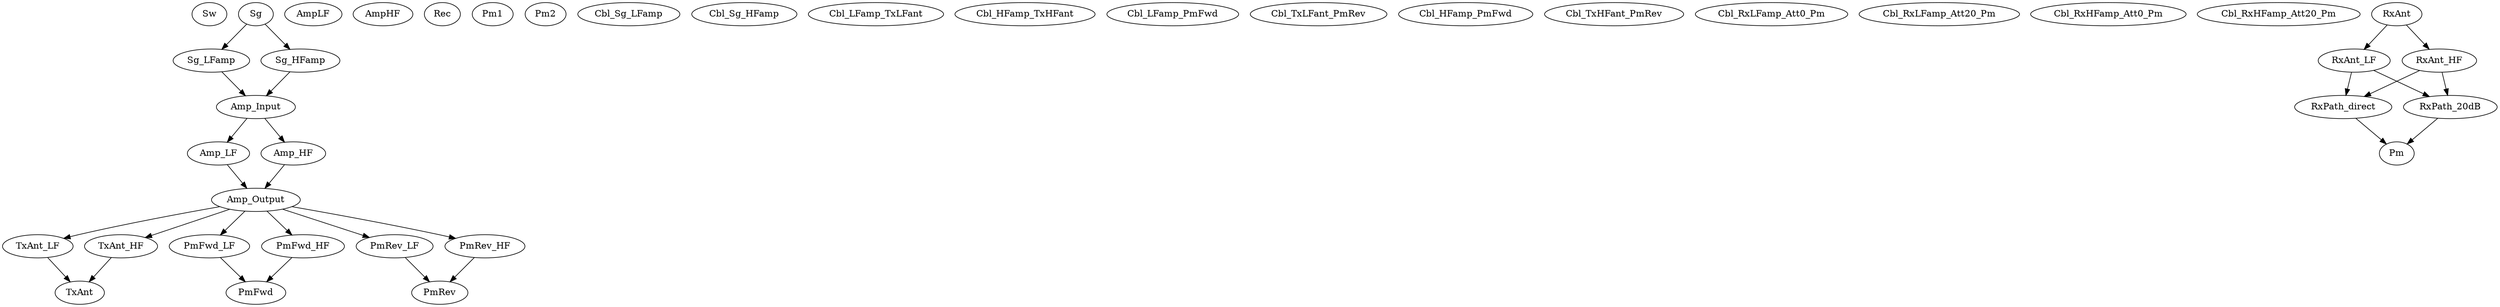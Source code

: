 digraph {
    Sw [ini="ini\\.ini"]
    Sg [ini="ini\\.ini"]
    AmpLF [ini="ini\\.ini" condition="8e7<=f<=1e9"]
    AmpHF [ini="ini\\.ini" condition="1e9<f<=18e9"]
    Rec [ini="ini\\.ini"]
    Pm1 [ini="ini\\.ini" ch=1]
    Pm2 [ini="ini\\.ini" ch=2]
    
    Cbl_Sg_LFamp [ini="ini\\.ini" condition=""]
    Cbl_Sg_HFamp [ini="ini\\.ini" condition=""]
    
    Cbl_LFamp_TxLFant[ini="ini\\.ini" condition=""]
    Cbl_HFamp_TxHFant[ini="ini\\.ini" condition=""]

    Cbl_LFamp_PmFwd[ini="ini\\.ini" condition=""]
    Cbl_TxLFant_PmRev[ini="ini\\.ini" condition=""]
    
    Cbl_HFamp_PmFwd[ini="ini\\.ini" condition=""]
    Cbl_TxHFant_PmRev[ini="ini\\.ini" condition=""]
    
    Cbl_RxLFamp_Att0_Pm[ini="ini\\.ini" condition=""]
    Cbl_RxLFamp_Att20_Pm[ini="ini\\.ini" condition=""]
    Cbl_RxHFamp_Att0_Pm[ini="ini\\.ini" condition=""]
    Cbl_RxHFamp_Att20_Pm[ini="ini\\.ini" condition=""]
    
    RxAnt -> RxAnt_LF [condition="8e7<=f<=1e9"]
    RxAnt -> RxAnt_HF [condition="1e9<f<=18e9"]
    
    RxAnt_LF -> RxPath_direct [dev=Cbl_RxLFamp_Att0_Rec what="S21"]
    RxAnt_HF -> RxPath_direct [dev=Cbl_RxHFamp_Att0_Rec what="S21"]
    RxAnt_LF -> RxPath_20dB [dev=Cbl_RxLFamp_Att20_Rec what="S21"]
    RxAnt_HF -> RxPath_20dB [dev=Cbl_RxHFamp_Att20_Rec what="S21"]
    
    RxPath_direct -> Pm [condition=""]
    RxPath_20dB -> Pm [condition=""]
    
    Sg -> Sg_LFamp [condition="8e7<=f<=1e9"]
    Sg -> Sg_HFamp [condition="1e9<f<=18e9"]
    
    Sg_LFamp -> Amp_Input [dev=Cbl_Sg_LFamp what="S21"]
    Sg_HFamp -> Amp_Input [dev=Cbl_Sg_HFamp what="S21"]
    
    Amp_Input -> Amp_LF   [condition="8e7<=f<=1e9"]
    Amp_Input -> Amp_HF   [condition="1e9<f<=18e9"]

    Amp_LF -> Amp_Output   [dev=AmpLF what="S21"]
    Amp_HF -> Amp_Output   [dev=AmpHF what="S21"]

    Amp_Output -> TxAnt_LF  [condition="8e7<=f<=1e9"]
    Amp_Output -> TxAnt_HF  [condition="1e9<f<=18e9"]
    
    TxAnt_LF -> TxAnt  [dev=Cbl_LFamp_TxLFant what="S21"]
    TxAnt_HF -> TxAnt  [dev=Cbl_HFamp_TxHFant what="S21"]
   
    Amp_Output -> PmFwd_LF  [condition="8e7<=f<=1e9"]
    Amp_Output -> PmFwd_HF  [condition="1e9<f<=18e9"]
    Amp_Output -> PmRev_LF  [condition="8e7<=f<=1e9"]
    Amp_Output -> PmRev_HF  [condition="1e9<f<=18e9"]
    
    PmFwd_LF -> PmFwd [dev=Cbl_LFamp_PmFwd what="S21"]
    PmFwd_HF -> PmFwd [dev=Cbl_HFamp_PmFwd what="S21"]
    PmRev_LF -> PmRev [dev=Cbl_TxLFant_PmRev what="S21"]
    PmRev_HF -> PmRev [dev=Cbl_TxHFant_PmRev what="S21"]
    
}